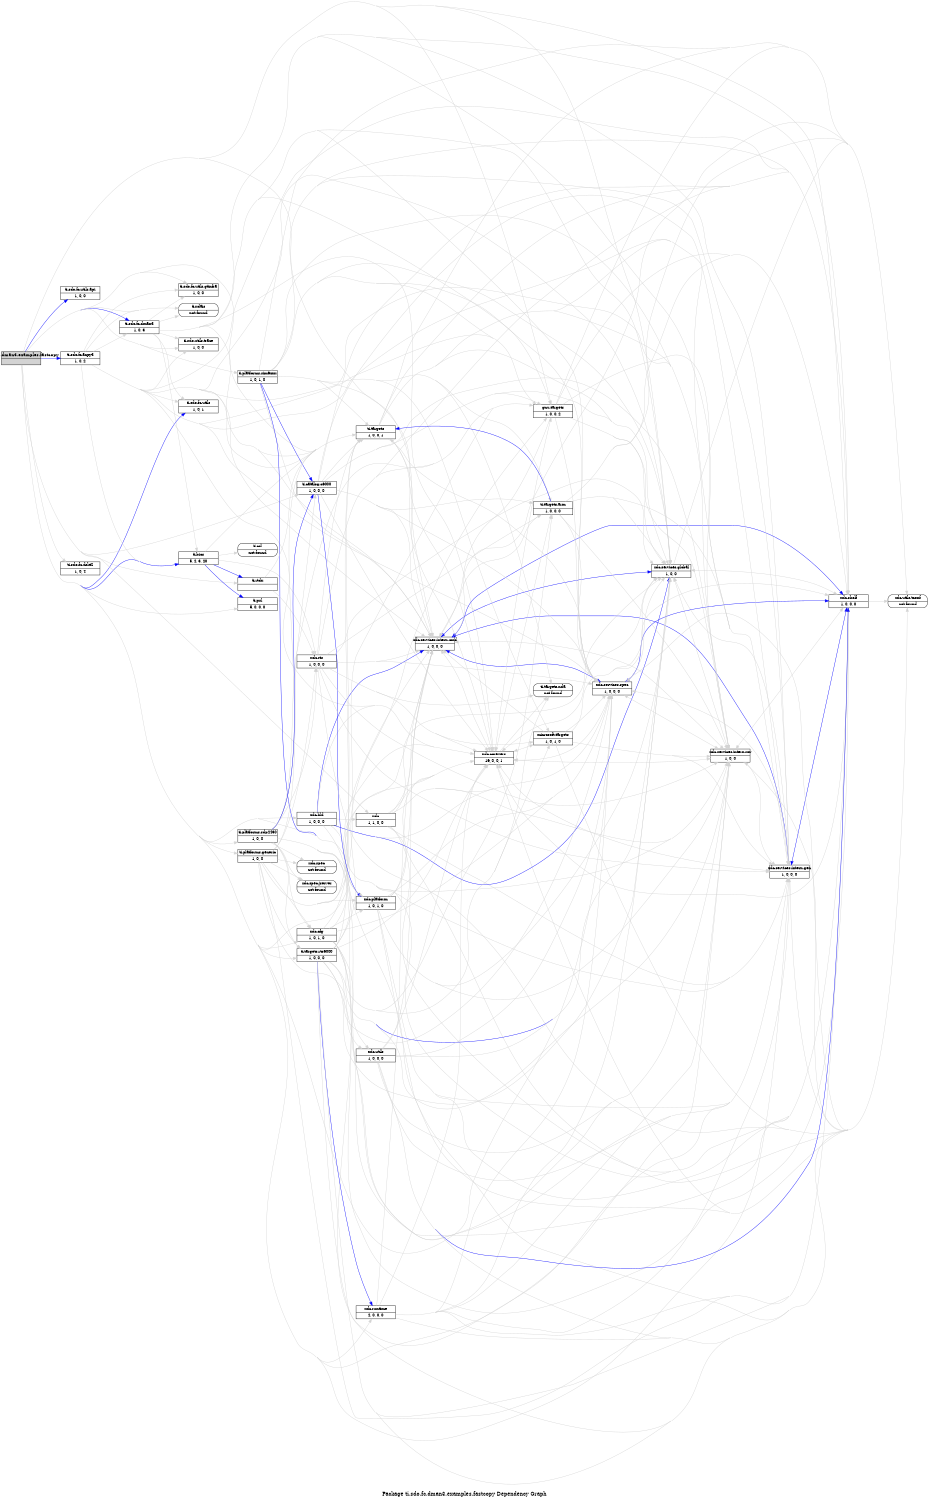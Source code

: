 digraph dependencies {
    label="\nPackage ti.sdo.fc.dman3.examples.fastcopy Dependency Graph";
    size="7.5,10";
    rankdir=LR;
    ranksep=".75";
    concentrate="true";
    node [fixedsize=true, width=1.5, style=filled, color=black];
    node [font=Helvetica, fontsize=12, fillcolor=lightgrey];
    ti_sdo_fc_dman3_examples_fastcopy [shape=record,label="ti.sdo.fc.dman3.examples.fastcopy|", URL="package.rel.xml"];
    node [fontsize=10, fillcolor=white];

    edge [style=solid, color=blue]
    ti_bios [shape=record,label="ti.bios|5, 2, 3, 20", URL="../../../../../../../../../../../../vtree/library/trees/sabios/sabios-h15/product/Linux/bios_5_31_08/packages/ti/bios/package/package.rel.svg"];
    ti_sdo_fc_dman3_examples_fastcopy -> ti_bios;
    ti_sdo_fc_dman3 [shape=record,label="ti.sdo.fc.dman3|1, 0, 3", URL="../../../package/package.rel.svg"];
    ti_sdo_fc_dman3_examples_fastcopy -> ti_sdo_fc_dman3;
    ti_sdo_fc_acpy3 [shape=record,label="ti.sdo.fc.acpy3|1, 0, 2", URL="../../../../acpy3/package/package.rel.svg"];
    ti_sdo_fc_dman3_examples_fastcopy -> ti_sdo_fc_acpy3;
    ti_sdo_fc_utils [shape=record,label="ti.sdo.fc.utils|1, 0, 1", URL="../../../../utils/package/package.rel.svg"];
    ti_sdo_fc_dman3_examples_fastcopy -> ti_sdo_fc_utils;
    ti_sdo_fc_utils_api [shape=record,label="ti.sdo.fc.utils.api|1, 0, 0", URL="../../../../utils/api/package/package.rel.svg"];
    ti_sdo_fc_dman3_examples_fastcopy -> ti_sdo_fc_utils_api;

    edge [style=solid, color=lightgrey]
    ti_xdais [shape=record,label="ti.xdais|not found"style=rounded, ];
    ti_sdo_fc_dman3_examples_fastcopy -> ti_xdais;
    xdc_services_intern_cmd [shape=record,label="xdc.services.intern.cmd|1, 0, 0, 0", URL="../../../../../../../../../../../../rtree/install/trees/products/xdcprod-h24/product/Linux/xdc_3_00_06/packages/xdc/services/intern/cmd/package/package.rel.svg"];
    ti_sdo_fc_dman3_examples_fastcopy -> xdc_services_intern_cmd;
    xdc [shape=record,label="xdc|1, 1, 0, 0", URL="../../../../../../../../../../../../rtree/install/trees/products/xdcprod-h24/product/Linux/xdc_3_00_06/packages/xdc/package/package.rel.svg"];
    ti_sdo_fc_dman3_examples_fastcopy -> xdc;
    gnu_targets [shape=record,label="gnu.targets|1, 0, 0, 2", URL="../../../../../../../../../../../../rtree/install/trees/products/xdcprod-h24/product/Linux/xdc_3_00_06/packages/gnu/targets/package/package.rel.svg"];
    ti_sdo_fc_dman3_examples_fastcopy -> gnu_targets;
    ti_psl [shape=record,label="ti.psl|5, 0, 0, 0", URL="../../../../../../../../../../../../vtree/library/trees/sabios/sabios-h15/product/Linux/bios_5_31_08/packages/ti/psl/package/package.rel.svg"];
    ti_sdo_fc_dman3_examples_fastcopy -> ti_psl;
    ti_sdo_utils_trace [shape=record,label="ti.sdo.utils.trace|1, 0, 0", URL="../../../../../utils/trace/package/package.rel.svg"];
    ti_sdo_fc_dman3_examples_fastcopy -> ti_sdo_utils_trace;
    xdc_corevers [shape=record,label="xdc.corevers|16, 0, 0, 1", URL="../../../../../../../../../../../../rtree/install/trees/products/xdcprod-h24/product/Linux/xdc_3_00_06/packages/xdc/corevers/package/package.rel.svg"];
    ti_sdo_fc_dman3_examples_fastcopy -> xdc_corevers;
    xdc_shelf [shape=record,label="xdc.shelf|1, 0, 0, 0", URL="../../../../../../../../../../../../rtree/install/trees/products/xdcprod-h24/product/Linux/xdc_3_00_06/packages/xdc/shelf/package/package.rel.svg"];
    ti_sdo_fc_dman3_examples_fastcopy -> xdc_shelf;
    xdc_runtime [shape=record,label="xdc.runtime|2, 0, 0, 0", URL="../../../../../../../../../../../../rtree/install/trees/products/xdcprod-h24/product/Linux/xdc_3_00_06/packages/xdc/runtime/package/package.rel.svg"];
    ti_sdo_fc_dman3_examples_fastcopy -> xdc_runtime;
    ti_sdo_fc_utils_gtinfra [shape=record,label="ti.sdo.fc.utils.gtinfra|1, 0, 0", URL="../../../../utils/gtinfra/package/package.rel.svg"];
    ti_sdo_fc_dman3_examples_fastcopy -> ti_sdo_fc_utils_gtinfra;
    ti_sdo_fc_dskt2 [shape=record,label="ti.sdo.fc.dskt2|1, 0, 4", URL="../../../../dskt2/package/package.rel.svg"];
    ti_sdo_fc_dman3_examples_fastcopy -> ti_sdo_fc_dskt2;
    ti_targets [shape=record,label="ti.targets|1, 0, 0, 1", URL="../../../../../../../../../../../../rtree/install/trees/products/xdcprod-h24/product/Linux/xdc_3_00_06/packages/ti/targets/package/package.rel.svg"];
    ti_sdo_fc_dman3_examples_fastcopy -> ti_targets;
    ti_sdo_fc_dman3_examples_fastcopy -> ti_sdo_fc_utils_api;
    ti_platforms_sim6xxx [shape=record,label="ti.platforms.sim6xxx|1, 0, 1, 0", URL="../../../../../../../../../../../../rtree/install/trees/products/xdcprod-h24/product/Linux/xdc_3_00_06/packages/ti/platforms/sim6xxx/package/package.rel.svg"];
    ti_sdo_fc_dman3_examples_fastcopy -> ti_platforms_sim6xxx;
    ti_sdo_fc_dman3_examples_fastcopy -> ti_sdo_fc_dman3;
    xdc_services_intern_gen [shape=record,label="xdc.services.intern.gen|1, 0, 0, 0", URL="../../../../../../../../../../../../rtree/install/trees/products/xdcprod-h24/product/Linux/xdc_3_00_06/packages/xdc/services/intern/gen/package/package.rel.svg"];
    ti_sdo_fc_dman3_examples_fastcopy -> xdc_services_intern_gen;
    xdc_bld [shape=record,label="xdc.bld|1, 0, 0, 0", URL="../../../../../../../../../../../../rtree/install/trees/products/xdcprod-h24/product/Linux/xdc_3_00_06/packages/xdc/bld/package/package.rel.svg"];
    ti_sdo_fc_dman3_examples_fastcopy -> xdc_bld;
    ti_sdo_fc_dman3_examples_fastcopy -> ti_sdo_fc_utils;
    ti_sdo_fc_dman3_examples_fastcopy -> ti_sdo_fc_acpy3;
    xdc_cfg [shape=record,label="xdc.cfg|1, 0, 1, 0", URL="../../../../../../../../../../../../rtree/install/trees/products/xdcprod-h24/product/Linux/xdc_3_00_06/packages/xdc/cfg/package/package.rel.svg"];
    ti_sdo_fc_dman3_examples_fastcopy -> xdc_cfg;
    ti_targets_rts6000 [shape=record,label="ti.targets.rts6000|1, 0, 0, 0", URL="../../../../../../../../../../../../rtree/install/trees/products/xdcprod-h24/product/Linux/xdc_3_00_06/packages/ti/targets/rts6000/package/package.rel.svg"];
    ti_sdo_fc_dman3_examples_fastcopy -> ti_targets_rts6000;
    ti_rtdx [shape=record,label="ti.rtdx|", URL="../../../../../../../../../../../../vtree/library/trees/sabios/sabios-h15/product/Linux/bios_5_31_08/packages/ti/rtdx/package/package.rel.svg"];
    ti_sdo_fc_dman3_examples_fastcopy -> ti_rtdx;
    xdc_services_intern_xsr [shape=record,label="xdc.services.intern.xsr|1, 0, 0", URL="../../../../../../../../../../../../rtree/install/trees/products/xdcprod-h24/product/Linux/xdc_3_00_06/packages/xdc/services/intern/xsr/package/package.rel.svg"];
    ti_sdo_fc_dman3_examples_fastcopy -> xdc_services_intern_xsr;
    xdc_services_global [shape=record,label="xdc.services.global|1, 0, 0", URL="../../../../../../../../../../../../rtree/install/trees/products/xdcprod-h24/product/Linux/xdc_3_00_06/packages/xdc/services/global/package/package.rel.svg"];
    ti_sdo_fc_dman3_examples_fastcopy -> xdc_services_global;
    xdc_services_spec [shape=record,label="xdc.services.spec|1, 0, 0, 0", URL="../../../../../../../../../../../../rtree/install/trees/products/xdcprod-h24/product/Linux/xdc_3_00_06/packages/xdc/services/spec/package/package.rel.svg"];
    ti_sdo_fc_dman3_examples_fastcopy -> xdc_services_spec;
    xdc_platform [shape=record,label="xdc.platform|1, 0, 1, 0", URL="../../../../../../../../../../../../rtree/install/trees/products/xdcprod-h24/product/Linux/xdc_3_00_06/packages/xdc/platform/package/package.rel.svg"];
    ti_sdo_fc_dman3_examples_fastcopy -> xdc_platform;
    ti_platforms_generic [shape=record,label="ti.platforms.generic|1, 0, 0", URL="../../../../../../../../../../../../vtree/library/trees/sabios/sabios-h15/product/Linux/bios_5_31_08/packages/ti/platforms/generic/package/package.rel.svg"];
    ti_sdo_fc_dman3_examples_fastcopy -> ti_platforms_generic;
    ti_sdo_fc_dman3_examples_fastcopy -> ti_bios;
    ti_catalog_c6000 [shape=record,label="ti.catalog.c6000|1, 0, 0, 0", URL="../../../../../../../../../../../../rtree/install/trees/products/xdcprod-h24/product/Linux/xdc_3_00_06/packages/ti/catalog/c6000/package/package.rel.svg"];
    ti_sdo_fc_dman3_examples_fastcopy -> ti_catalog_c6000;
    ti_platforms_sdp2430 [shape=record,label="ti.platforms.sdp2430|1, 0, 0", URL="../../../../../../../../../../../../vtree/library/trees/sabios/sabios-h15/product/Linux/bios_5_31_08/packages/ti/platforms/sdp2430/package/package.rel.svg"];
    ti_sdo_fc_dman3_examples_fastcopy -> ti_platforms_sdp2430;

    edge [style=solid, color=blue]
    ti_platforms_sdp2430 -> ti_catalog_c6000;

    edge [style=solid, color=lightgrey]
    ti_platforms_sdp2430 -> ti_catalog_c6000;
    ti_platforms_sdp2430 -> xdc_shelf;
    ti_platforms_sdp2430 -> xdc_platform;
    xdc_utils [shape=record,label="xdc.utils|1, 0, 0, 0", URL="../../../../../../../../../../../../rtree/install/trees/products/xdcprod-h24/product/Linux/xdc_3_00_06/packages/xdc/utils/package/package.rel.svg"];
    ti_platforms_sdp2430 -> xdc_utils;
    ti_platforms_sdp2430 -> xdc_cfg;
    xdc_rts [shape=record,label="xdc.rts|1, 0, 0, 0", URL="../../../../../../../../../../../../rtree/install/trees/products/xdcprod-h24/product/Linux/xdc_3_00_06/packages/xdc/rts/package/package.rel.svg"];
    ti_platforms_sdp2430 -> xdc_rts;
    ti_platforms_sdp2430 -> ti_targets;
    ti_platforms_sdp2430 -> ti_targets_rts6000;
    xdc_spec_jserver [shape=record,label="xdc.spec.jserver|not found"style=rounded, ];
    ti_platforms_sdp2430 -> xdc_spec_jserver;
    xdc_spec [shape=record,label="xdc.spec|not found"style=rounded, ];
    ti_platforms_sdp2430 -> xdc_spec;
    ti_platforms_sdp2430 -> gnu_targets;

    edge [style=solid, color=blue]

    edge [style=solid, color=lightgrey]

    edge [style=solid, color=blue]

    edge [style=solid, color=lightgrey]

    edge [style=solid, color=blue]

    edge [style=solid, color=lightgrey]
    xdc_rts -> xdc_services_intern_gen;
    xdc_rts -> gnu_targets;
    xdc_rts -> xdc_services_global;
    xdc_rts -> ti_targets;
    ti_targets_arm [shape=record,label="ti.targets.arm|1, 0, 0, 0", URL="../../../../../../../../../../../../rtree/install/trees/products/xdcprod-h24/product/Linux/xdc_3_00_06/packages/ti/targets/arm/package/package.rel.svg"];
    xdc_rts -> ti_targets_arm;
    xdc_rts -> xdc_shelf;
    xdc_utils_tconf [shape=record,label="xdc.utils.tconf|not found"style=rounded, ];
    xdc_rts -> xdc_utils_tconf;
    ti_targets_nda [shape=record,label="ti.targets.nda|not found"style=rounded, ];
    xdc_rts -> ti_targets_nda;
    xdc_rts -> xdc_services_intern_cmd;
    xdc_rts -> xdc_services_intern_xsr;
    xdc_rts -> xdc_corevers;
    xdc_rts -> xdc_services_spec;
    microsoft_targets [shape=record,label="microsoft.targets|1, 0, 1, 0", URL="../../../../../../../../../../../../rtree/install/trees/products/xdcprod-h24/product/Linux/xdc_3_00_06/packages/microsoft/targets/package/package.rel.svg"];
    xdc_rts -> microsoft_targets;

    edge [style=solid, color=blue]

    edge [style=solid, color=lightgrey]
    microsoft_targets -> xdc_services_intern_gen;
    microsoft_targets -> xdc_services_global;
    microsoft_targets -> xdc_shelf;
    microsoft_targets -> xdc_utils_tconf;
    microsoft_targets -> xdc_services_intern_cmd;
    microsoft_targets -> xdc_services_intern_xsr;
    microsoft_targets -> xdc_corevers;
    microsoft_targets -> xdc_services_spec;

    edge [style=solid, color=blue]

    edge [style=solid, color=lightgrey]

    edge [style=solid, color=blue]

    edge [style=solid, color=lightgrey]

    edge [style=solid, color=blue]
    ti_targets_arm -> ti_targets;

    edge [style=solid, color=lightgrey]
    ti_targets_arm -> xdc_services_intern_gen;
    ti_targets_arm -> xdc_services_global;
    ti_targets_arm -> ti_targets;
    ti_targets_arm -> xdc_shelf;
    ti_targets_arm -> xdc_utils_tconf;
    ti_targets_arm -> xdc_services_intern_cmd;
    ti_targets_arm -> xdc_services_intern_xsr;
    ti_targets_arm -> xdc_corevers;
    ti_targets_arm -> xdc_services_spec;

    edge [style=solid, color=blue]
    xdc_utils -> xdc_shelf;

    edge [style=solid, color=lightgrey]
    xdc_utils -> xdc_services_intern_gen;
    xdc_utils -> xdc_services_global;
    xdc_utils -> xdc_shelf;
    xdc_utils -> xdc_utils_tconf;
    xdc_utils -> xdc_services_intern_cmd;
    xdc_utils -> xdc_services_intern_xsr;
    xdc_utils -> xdc_corevers;
    xdc_utils -> xdc_services_spec;

    edge [style=solid, color=blue]
    ti_catalog_c6000 -> xdc_platform;

    edge [style=solid, color=lightgrey]
    ti_catalog_c6000 -> ti_targets_arm;
    ti_catalog_c6000 -> xdc_shelf;
    ti_catalog_c6000 -> xdc_services_intern_cmd;
    ti_catalog_c6000 -> xdc_services_global;
    ti_catalog_c6000 -> xdc_services_intern_xsr;
    ti_catalog_c6000 -> xdc_services_spec;
    ti_catalog_c6000 -> xdc_platform;
    ti_catalog_c6000 -> xdc_services_intern_gen;
    ti_catalog_c6000 -> ti_targets;
    ti_catalog_c6000 -> xdc_corevers;
    ti_catalog_c6000 -> gnu_targets;

    edge [style=solid, color=blue]

    edge [style=solid, color=lightgrey]
    ti_platforms_generic -> ti_catalog_c6000;
    ti_platforms_generic -> xdc_shelf;
    ti_platforms_generic -> xdc_platform;
    ti_platforms_generic -> xdc_utils;
    ti_platforms_generic -> xdc_cfg;
    ti_platforms_generic -> xdc_rts;
    ti_platforms_generic -> ti_targets;
    ti_platforms_generic -> ti_targets_rts6000;
    ti_platforms_generic -> xdc_spec_jserver;
    ti_platforms_generic -> xdc_spec;
    ti_platforms_generic -> gnu_targets;

    edge [style=solid, color=blue]

    edge [style=solid, color=lightgrey]
    xdc_platform -> xdc_services_intern_gen;
    xdc_platform -> xdc_services_global;
    xdc_platform -> xdc_shelf;
    xdc_platform -> xdc_utils_tconf;
    xdc_platform -> xdc_services_intern_cmd;
    xdc_platform -> xdc_services_intern_xsr;
    xdc_platform -> xdc_corevers;
    xdc_platform -> xdc_services_spec;

    edge [style=solid, color=blue]
    xdc_services_spec -> xdc_shelf;

    edge [style=solid, color=lightgrey]
    xdc_services_spec -> xdc_services_intern_gen;
    xdc_services_spec -> xdc_services_global;
    xdc_services_spec -> xdc_shelf;
    xdc_services_spec -> xdc_utils_tconf;
    xdc_services_spec -> xdc_services_intern_cmd;
    xdc_services_spec -> xdc_services_intern_xsr;
    xdc_services_spec -> xdc_corevers;

    edge [style=solid, color=blue]

    edge [style=solid, color=lightgrey]
    xdc_services_global -> xdc_services_intern_gen;
    xdc_services_global -> xdc_shelf;
    xdc_services_global -> xdc_utils_tconf;
    xdc_services_global -> xdc_services_intern_cmd;
    xdc_services_global -> xdc_services_intern_xsr;
    xdc_services_global -> xdc_corevers;
    xdc_services_global -> xdc_services_spec;

    edge [style=solid, color=blue]
    xdc_services_intern_xsr -> xdc_services_global;

    edge [style=solid, color=lightgrey]
    xdc_services_intern_xsr -> xdc_services_intern_gen;
    xdc_services_intern_xsr -> xdc_services_global;
    xdc_services_intern_xsr -> xdc_shelf;
    xdc_services_intern_xsr -> xdc_utils_tconf;
    xdc_services_intern_xsr -> xdc_services_intern_cmd;
    xdc_services_intern_xsr -> xdc_corevers;
    xdc_services_intern_xsr -> xdc_services_spec;

    edge [style=solid, color=blue]

    edge [style=solid, color=lightgrey]
    ti_rtdx -> xdc_rts;
    ti_rtdx -> ti_targets;

    edge [style=solid, color=blue]
    ti_targets_rts6000 -> xdc_runtime;

    edge [style=solid, color=lightgrey]
    ti_targets_rts6000 -> xdc_services_intern_cmd;
    ti_targets_rts6000 -> xdc_utils_tconf;
    ti_targets_rts6000 -> ti_targets;
    ti_targets_rts6000 -> gnu_targets;
    ti_targets_rts6000 -> xdc_runtime;
    ti_targets_rts6000 -> xdc_services_intern_gen;
    ti_targets_rts6000 -> xdc_corevers;
    ti_targets_rts6000 -> ti_targets_nda;
    ti_targets_rts6000 -> xdc_services_spec;
    ti_targets_rts6000 -> xdc_services_global;
    ti_targets_rts6000 -> microsoft_targets;
    ti_targets_rts6000 -> ti_targets_arm;
    ti_targets_rts6000 -> xdc_shelf;
    ti_targets_rts6000 -> xdc_services_intern_xsr;

    edge [style=solid, color=blue]
    xdc_cfg -> xdc_services_global;

    edge [style=solid, color=lightgrey]
    xdc_cfg -> xdc_services_intern_gen;
    xdc_cfg -> xdc_services_global;
    xdc_cfg -> xdc_platform;
    xdc_cfg -> xdc_shelf;
    xdc_cfg -> xdc_utils_tconf;
    xdc_cfg -> xdc_services_intern_cmd;
    xdc_cfg -> xdc_services_intern_xsr;
    xdc_cfg -> xdc_corevers;
    xdc_cfg -> xdc_services_spec;

    edge [style=solid, color=blue]
    xdc_bld -> xdc_services_global;
    xdc_bld -> xdc_services_intern_cmd;

    edge [style=solid, color=lightgrey]
    xdc_bld -> xdc_services_intern_gen;
    xdc_bld -> xdc_services_global;
    xdc_bld -> xdc_shelf;
    xdc_bld -> xdc_utils_tconf;
    xdc_bld -> xdc_services_intern_cmd;
    xdc_bld -> xdc_services_intern_xsr;
    xdc_bld -> xdc;
    xdc_bld -> xdc_corevers;
    xdc_bld -> xdc_services_spec;

    edge [style=solid, color=blue]
    xdc_services_intern_gen -> xdc_shelf;
    xdc_services_intern_gen -> xdc_services_spec;
    xdc_services_intern_gen -> xdc_services_global;
    xdc_services_intern_gen -> xdc_services_intern_xsr;

    edge [style=solid, color=lightgrey]
    xdc_services_intern_gen -> xdc_services_global;
    xdc_services_intern_gen -> xdc_shelf;
    xdc_services_intern_gen -> xdc_utils_tconf;
    xdc_services_intern_gen -> xdc_services_intern_cmd;
    xdc_services_intern_gen -> xdc_services_intern_xsr;
    xdc_services_intern_gen -> xdc_corevers;
    xdc_services_intern_gen -> xdc_services_spec;

    edge [style=solid, color=blue]
    ti_platforms_sim6xxx -> ti_catalog_c6000;
    ti_platforms_sim6xxx -> xdc_platform;

    edge [style=solid, color=lightgrey]
    ti_platforms_sim6xxx -> xdc_services_intern_cmd;
    ti_platforms_sim6xxx -> xdc_utils_tconf;
    ti_platforms_sim6xxx -> xdc_platform;
    ti_platforms_sim6xxx -> ti_targets;
    ti_platforms_sim6xxx -> gnu_targets;
    ti_platforms_sim6xxx -> xdc_services_intern_gen;
    ti_platforms_sim6xxx -> xdc_corevers;
    ti_platforms_sim6xxx -> ti_targets_nda;
    ti_platforms_sim6xxx -> xdc_services_spec;
    ti_platforms_sim6xxx -> ti_catalog_c6000;
    ti_platforms_sim6xxx -> xdc_services_global;
    ti_platforms_sim6xxx -> microsoft_targets;
    ti_platforms_sim6xxx -> ti_targets_arm;
    ti_platforms_sim6xxx -> xdc_shelf;
    ti_platforms_sim6xxx -> xdc_services_intern_xsr;

    edge [style=solid, color=blue]

    edge [style=solid, color=lightgrey]
    ti_targets -> xdc_services_intern_gen;
    ti_targets -> xdc_services_global;
    ti_targets -> xdc_shelf;
    ti_targets -> xdc_utils_tconf;
    ti_targets -> xdc_services_intern_cmd;
    ti_targets -> xdc_services_intern_xsr;
    ti_targets -> xdc_corevers;
    ti_targets -> xdc_services_spec;

    edge [style=solid, color=blue]

    edge [style=solid, color=lightgrey]

    edge [style=solid, color=blue]

    edge [style=solid, color=lightgrey]

    edge [style=solid, color=blue]

    edge [style=solid, color=lightgrey]
    xdc_runtime -> xdc_services_intern_gen;
    xdc_runtime -> xdc_services_global;
    xdc_runtime -> xdc_shelf;
    xdc_runtime -> xdc_utils_tconf;
    xdc_runtime -> xdc_services_intern_cmd;
    xdc_runtime -> xdc_services_intern_xsr;
    xdc_runtime -> xdc_corevers;
    xdc_runtime -> xdc_services_spec;

    edge [style=solid, color=blue]

    edge [style=solid, color=lightgrey]
    xdc_shelf -> xdc_services_intern_gen;
    xdc_shelf -> xdc_services_global;
    xdc_shelf -> xdc_utils_tconf;
    xdc_shelf -> xdc_services_intern_cmd;
    xdc_shelf -> xdc_services_intern_xsr;
    xdc_shelf -> xdc_corevers;
    xdc_shelf -> xdc_services_spec;

    edge [style=solid, color=blue]

    edge [style=solid, color=lightgrey]
    xdc_corevers -> xdc_services_intern_gen;
    xdc_corevers -> gnu_targets;
    xdc_corevers -> xdc_services_global;
    xdc_corevers -> ti_targets;
    xdc_corevers -> ti_targets_arm;
    xdc_corevers -> xdc_shelf;
    xdc_corevers -> xdc_utils_tconf;
    xdc_corevers -> ti_targets_nda;
    xdc_corevers -> xdc_services_intern_cmd;
    xdc_corevers -> xdc_services_intern_xsr;
    xdc_corevers -> xdc_services_spec;
    xdc_corevers -> microsoft_targets;

    edge [style=solid, color=blue]

    edge [style=solid, color=lightgrey]

    edge [style=solid, color=blue]

    edge [style=solid, color=lightgrey]

    edge [style=solid, color=blue]

    edge [style=solid, color=lightgrey]
    gnu_targets -> xdc_services_intern_gen;
    gnu_targets -> xdc_services_global;
    gnu_targets -> xdc_shelf;
    gnu_targets -> xdc_utils_tconf;
    gnu_targets -> xdc_services_intern_cmd;
    gnu_targets -> xdc_services_intern_xsr;
    gnu_targets -> xdc_corevers;
    gnu_targets -> xdc_services_spec;

    edge [style=solid, color=blue]

    edge [style=solid, color=lightgrey]
    xdc -> xdc_services_intern_gen;
    xdc -> xdc_services_global;
    xdc -> xdc_shelf;
    xdc -> xdc_utils_tconf;
    xdc -> xdc_services_intern_cmd;
    xdc -> xdc_services_intern_xsr;
    xdc -> xdc_corevers;
    xdc -> xdc_services_spec;

    edge [style=solid, color=blue]
    xdc_services_intern_cmd -> xdc_shelf;
    xdc_services_intern_cmd -> xdc_services_spec;
    xdc_services_intern_cmd -> xdc_services_global;
    xdc_services_intern_cmd -> xdc_services_intern_gen;

    edge [style=solid, color=lightgrey]
    xdc_services_intern_cmd -> xdc_services_intern_gen;
    xdc_services_intern_cmd -> xdc_services_global;
    xdc_services_intern_cmd -> xdc_shelf;
    xdc_services_intern_cmd -> xdc_utils_tconf;
    xdc_services_intern_cmd -> xdc_services_intern_xsr;
    xdc_services_intern_cmd -> xdc_corevers;
    xdc_services_intern_cmd -> xdc_services_spec;

    edge [style=solid, color=blue]

    edge [style=solid, color=lightgrey]

    edge [style=solid, color=blue]

    edge [style=solid, color=lightgrey]

    edge [style=solid, color=blue]

    edge [style=solid, color=lightgrey]

    edge [style=solid, color=blue]

    edge [style=solid, color=lightgrey]
    ti_sdo_fc_acpy3 -> ti_xdais;
    ti_sdo_fc_acpy3 -> xdc_services_intern_cmd;
    ti_sdo_fc_acpy3 -> gnu_targets;
    ti_sdo_fc_acpy3 -> ti_sdo_utils_trace;
    ti_sdo_fc_acpy3 -> xdc_corevers;
    ti_sdo_fc_acpy3 -> xdc_shelf;
    ti_sdo_fc_acpy3 -> ti_sdo_fc_utils_gtinfra;
    ti_sdo_fc_acpy3 -> ti_targets;
    ti_sdo_fc_acpy3 -> ti_sdo_fc_dman3;
    ti_sdo_fc_acpy3 -> xdc_services_intern_gen;
    ti_sdo_fc_acpy3 -> ti_sdo_fc_utils;
    ti_sdo_fc_acpy3 -> xdc_services_intern_xsr;
    ti_sdo_fc_acpy3 -> xdc_services_spec;
    ti_sdo_fc_acpy3 -> xdc_services_global;
    ti_sdo_fc_acpy3 -> ti_bios;

    edge [style=solid, color=blue]

    edge [style=solid, color=lightgrey]
    ti_sdo_fc_dman3 -> ti_xdais;
    ti_sdo_fc_dman3 -> xdc_services_intern_cmd;
    ti_sdo_fc_dman3 -> gnu_targets;
    ti_sdo_fc_dman3 -> ti_sdo_utils_trace;
    ti_sdo_fc_dman3 -> xdc_corevers;
    ti_sdo_fc_dman3 -> xdc_shelf;
    ti_sdo_fc_dman3 -> ti_sdo_fc_utils_gtinfra;
    ti_sdo_fc_dman3 -> ti_targets;
    ti_sdo_fc_dman3 -> xdc_services_intern_gen;
    ti_sdo_fc_dman3 -> ti_sdo_fc_utils;
    ti_sdo_fc_dman3 -> xdc_services_intern_xsr;
    ti_sdo_fc_dman3 -> xdc_services_global;
    ti_sdo_fc_dman3 -> xdc_services_spec;
    ti_sdo_fc_dman3 -> ti_bios;

    edge [style=solid, color=blue]
    ti_bios -> ti_psl;
    ti_bios -> ti_rtdx;

    edge [style=solid, color=lightgrey]
    ti_bios -> ti_psl;
    ti_bios -> ti_targets;
    ti_bios -> ti_rtdx;
    ti_csl [shape=record,label="ti.csl|not found"style=rounded, ];
    ti_bios -> ti_csl;
    ti_bios -> xdc_rts;

    edge [style=solid, color=blue]

    edge [style=solid, color=lightgrey]
}
